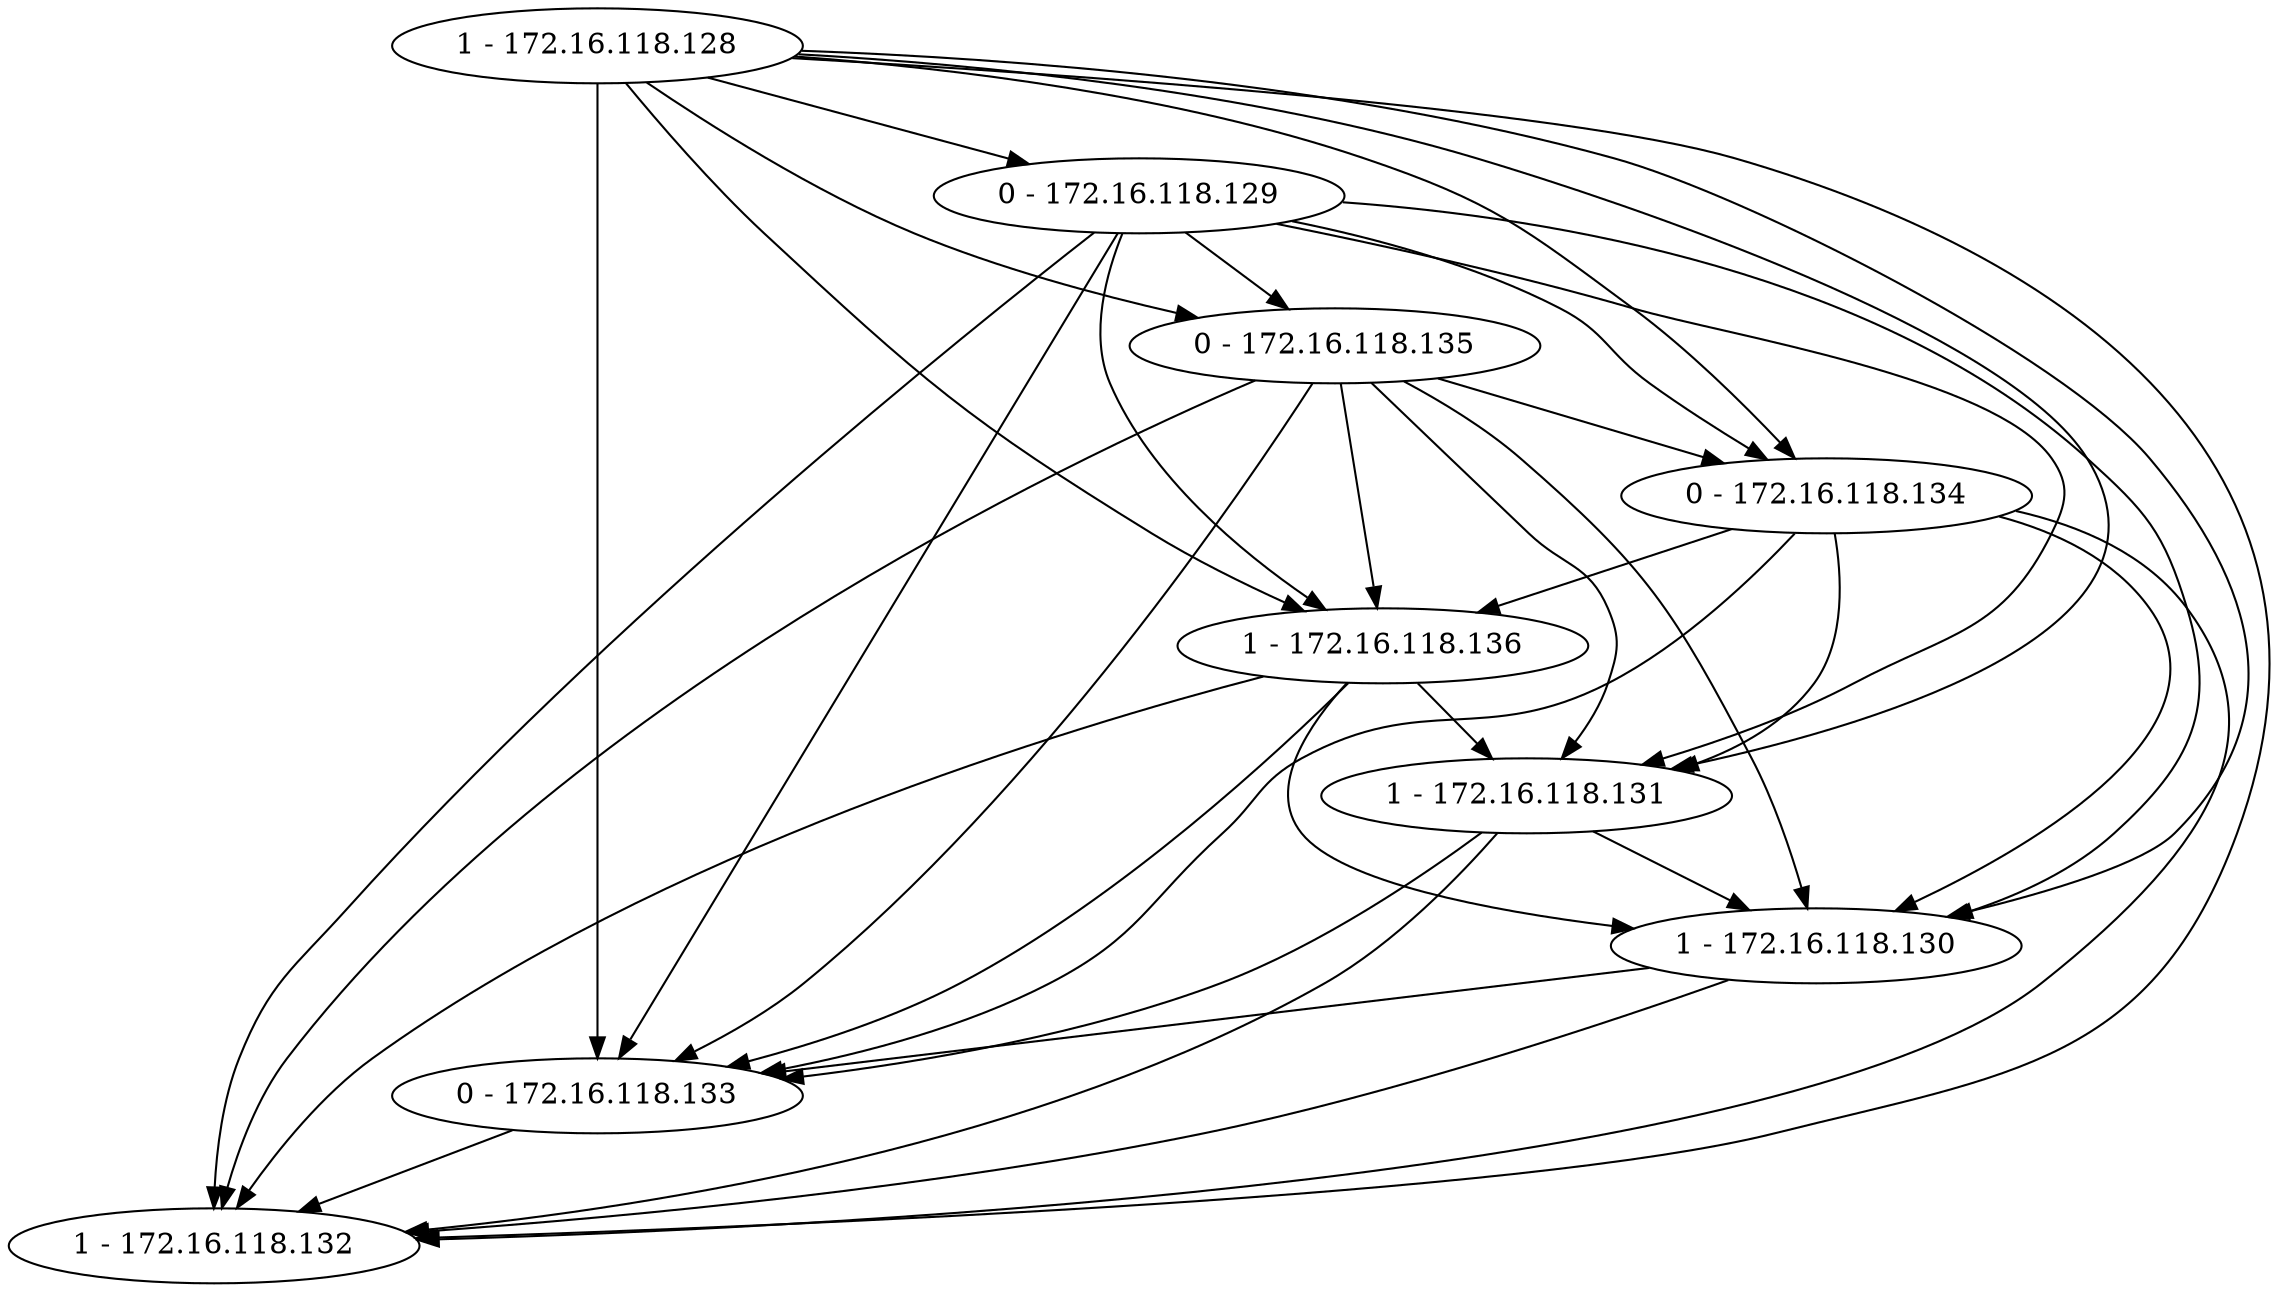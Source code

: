 digraph nmapcluster {
0 [label="1 - 172.16.118.128" cluster_id="1" size="64"];
1 [label="0 - 172.16.118.129" cluster_id="0" size="64"];
2 [label="0 - 172.16.118.135" cluster_id="0" size="64"];
3 [label="0 - 172.16.118.134" cluster_id="0" size="64"];
4 [label="1 - 172.16.118.136" cluster_id="1" size="64"];
5 [label="1 - 172.16.118.131" cluster_id="1" size="64"];
6 [label="1 - 172.16.118.130" cluster_id="1" size="64"];
7 [label="0 - 172.16.118.133" cluster_id="0" size="64"];
8 [label="1 - 172.16.118.132" cluster_id="1" size="64"];
0 -> 1 [weight="0.0226444451496"]
0 -> 2 [weight="0.00749074217634"]
0 -> 3 [weight="0.0303100972668"]
0 -> 4 [weight="0.353540064845"]
0 -> 5 [weight="0.700747199168"]
0 -> 6 [weight="0.319789321486"]
0 -> 7 [weight="1e-05"]
0 -> 8 [weight="0.788396315242"]
1 -> 2 [weight="0.453641635292"]
1 -> 3 [weight="0.496282476696"]
1 -> 4 [weight="0.136131574419"]
1 -> 5 [weight="0.0226444451496"]
1 -> 6 [weight="0.110593019974"]
1 -> 7 [weight="0.633491666931"]
1 -> 8 [weight="0.0458261368105"]
2 -> 3 [weight="0.526839776593"]
2 -> 4 [weight="0.119023608157"]
2 -> 5 [weight="0.0380368331748"]
2 -> 6 [weight="0.127535656975"]
2 -> 7 [weight="0.496282476696"]
2 -> 8 [weight="0.0303100972668"]
3 -> 4 [weight="0.144813889506"]
3 -> 5 [weight="0.0303100972668"]
3 -> 6 [weight="0.119023608157"]
3 -> 7 [weight="0.453641635292"]
3 -> 8 [weight="0.0536795531852"]
4 -> 5 [weight="0.353540064845"]
4 -> 6 [weight="0.788396315242"]
4 -> 7 [weight="0.110593019974"]
4 -> 8 [weight="0.389152778218"]
5 -> 6 [weight="0.389152778218"]
5 -> 7 [weight="0.0303100972668"]
5 -> 8 [weight="0.788396315242"]
6 -> 7 [weight="0.119023608157"]
6 -> 8 [weight="0.353540064845"]
7 -> 8 [weight="0.0226444451496"]
}
